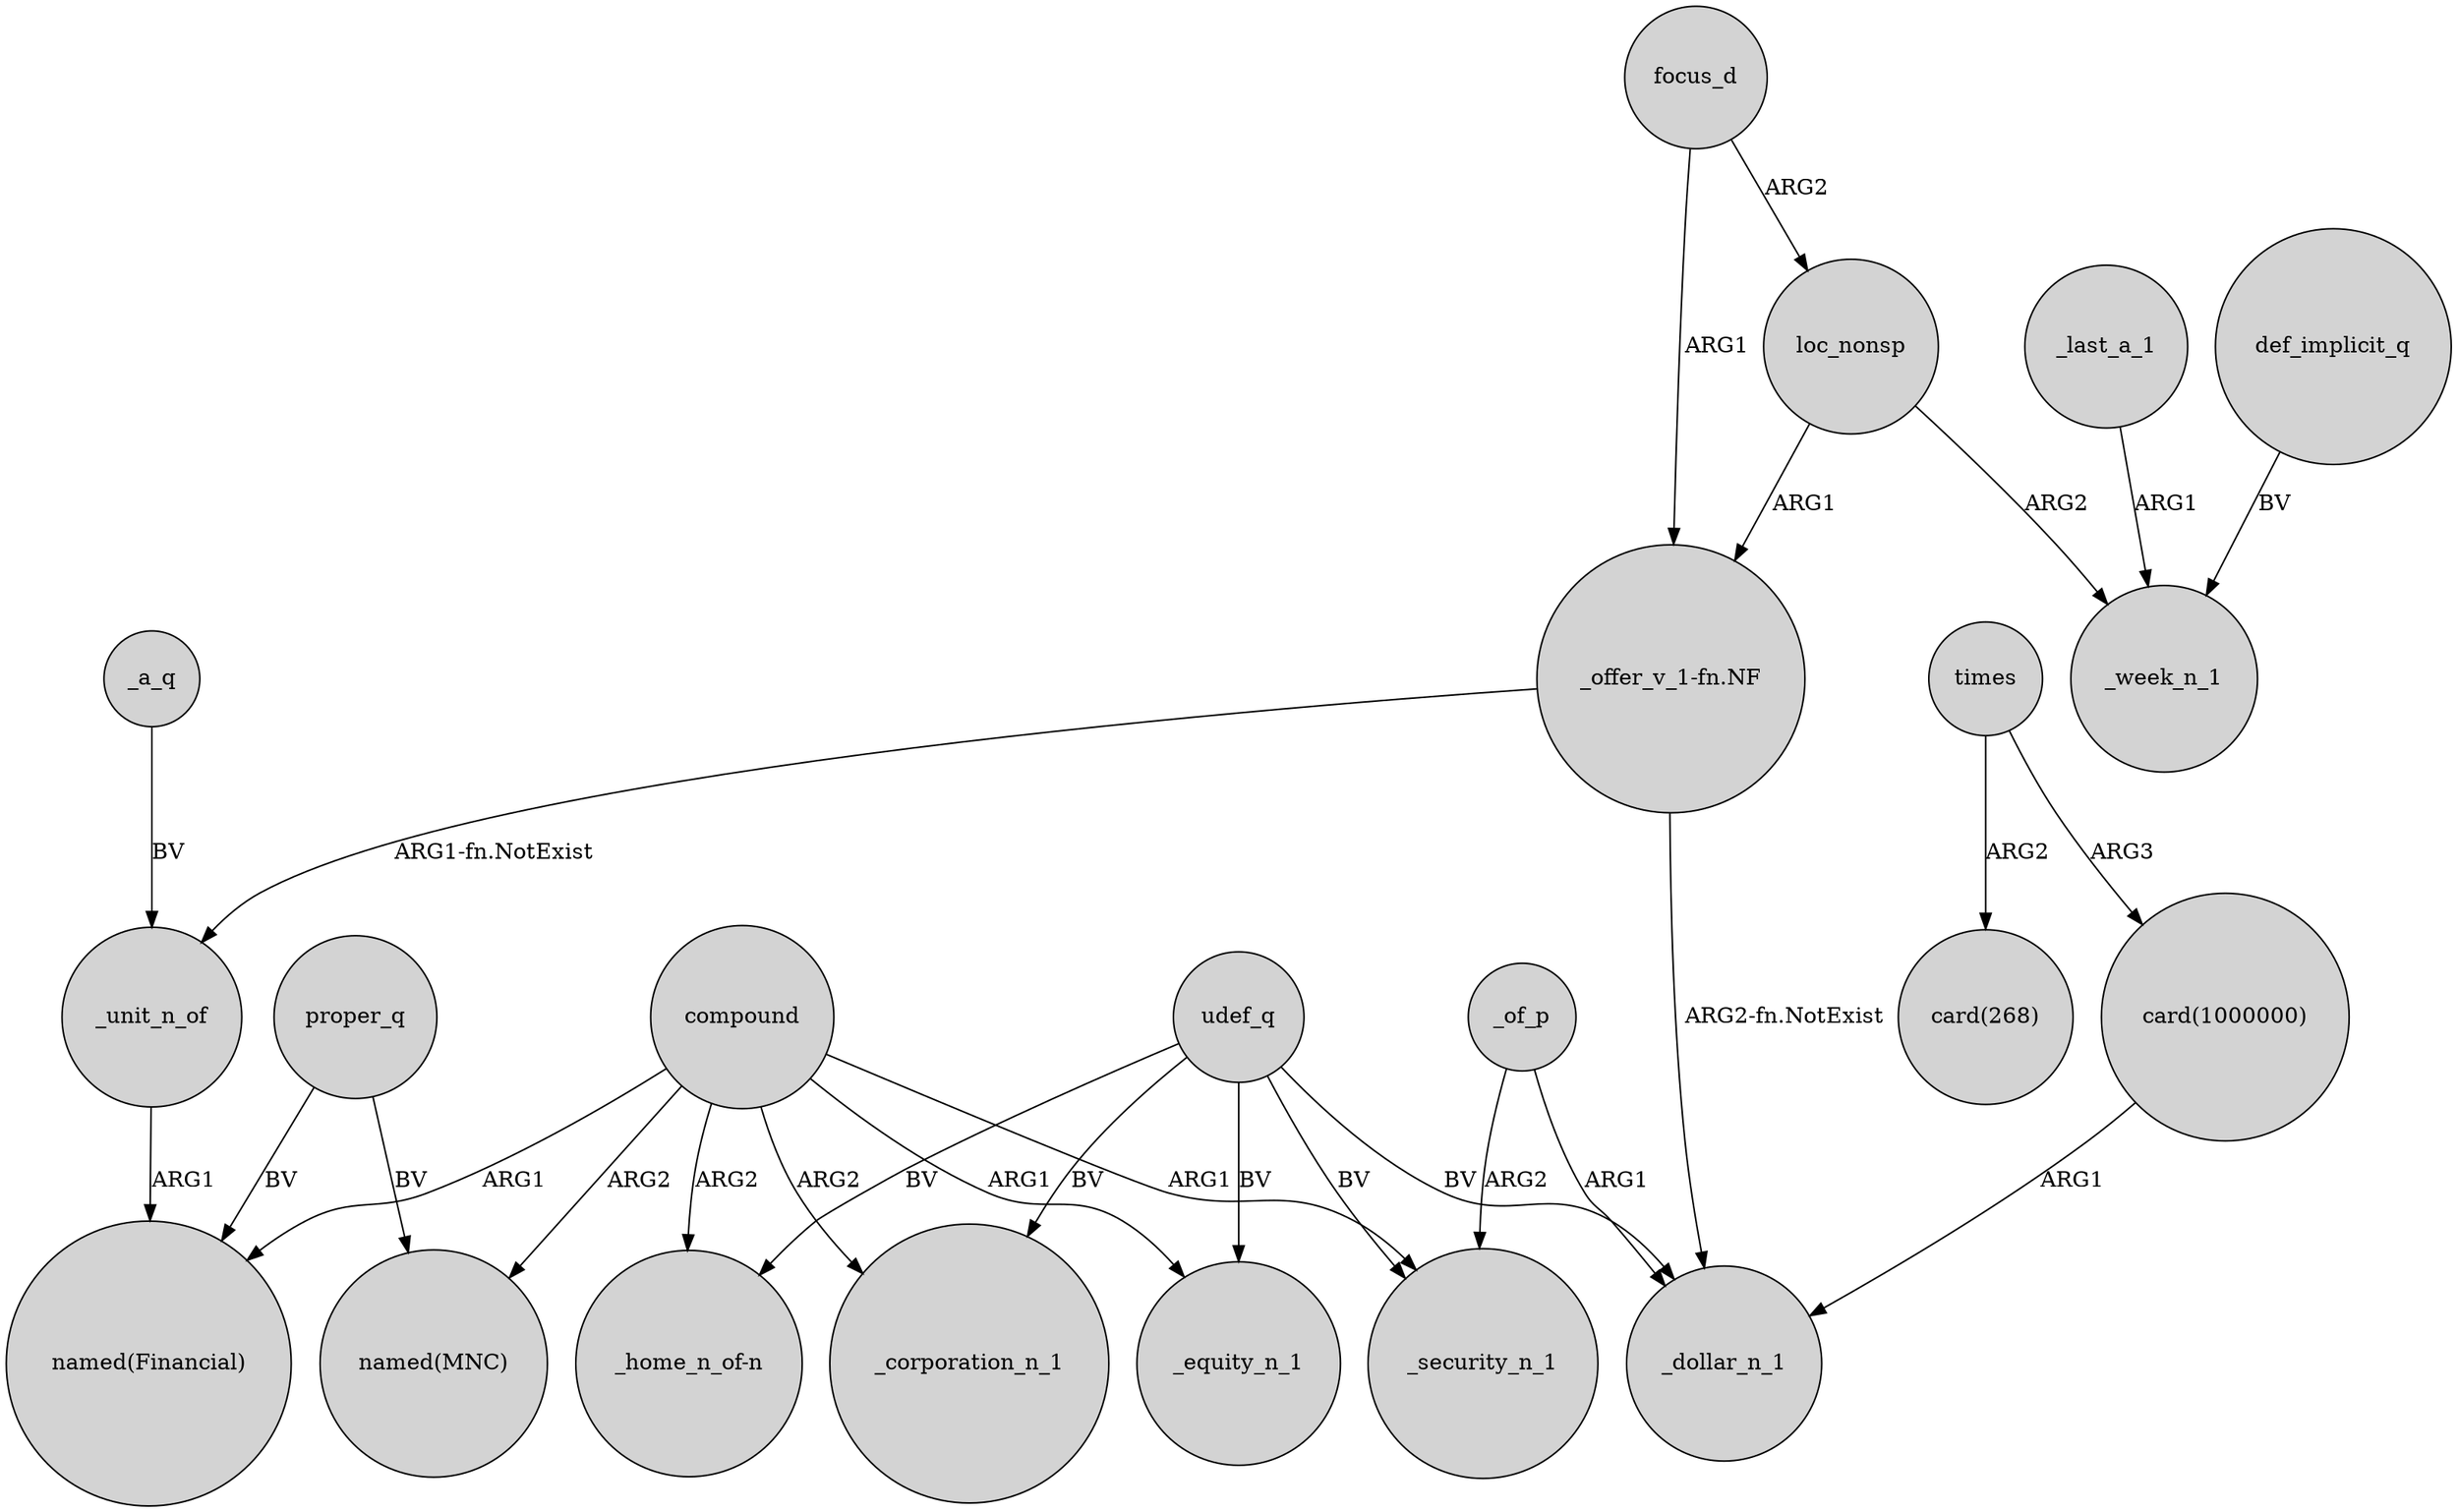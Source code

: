 digraph {
	node [shape=circle style=filled]
	"_offer_v_1-fn.NF" -> _unit_n_of [label="ARG1-fn.NotExist"]
	focus_d -> loc_nonsp [label=ARG2]
	"card(1000000)" -> _dollar_n_1 [label=ARG1]
	def_implicit_q -> _week_n_1 [label=BV]
	_of_p -> _dollar_n_1 [label=ARG1]
	loc_nonsp -> "_offer_v_1-fn.NF" [label=ARG1]
	compound -> _equity_n_1 [label=ARG1]
	compound -> _corporation_n_1 [label=ARG2]
	proper_q -> "named(MNC)" [label=BV]
	udef_q -> "_home_n_of-n" [label=BV]
	times -> "card(268)" [label=ARG2]
	compound -> _security_n_1 [label=ARG1]
	_of_p -> _security_n_1 [label=ARG2]
	udef_q -> _corporation_n_1 [label=BV]
	proper_q -> "named(Financial)" [label=BV]
	loc_nonsp -> _week_n_1 [label=ARG2]
	"_offer_v_1-fn.NF" -> _dollar_n_1 [label="ARG2-fn.NotExist"]
	focus_d -> "_offer_v_1-fn.NF" [label=ARG1]
	times -> "card(1000000)" [label=ARG3]
	_a_q -> _unit_n_of [label=BV]
	udef_q -> _equity_n_1 [label=BV]
	_last_a_1 -> _week_n_1 [label=ARG1]
	compound -> "named(MNC)" [label=ARG2]
	compound -> "_home_n_of-n" [label=ARG2]
	_unit_n_of -> "named(Financial)" [label=ARG1]
	udef_q -> _dollar_n_1 [label=BV]
	udef_q -> _security_n_1 [label=BV]
	compound -> "named(Financial)" [label=ARG1]
}
